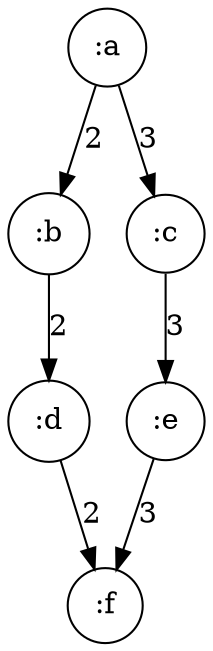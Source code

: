 digraph G {
node[shape=circle];
":a" -> ":b" [label=2];
":b" -> ":d" [label=2];
":a" -> ":c" [label=3];
":d" -> ":f" [label=2];
":c" -> ":e" [label=3];
":e" -> ":f" [label=3];
}
